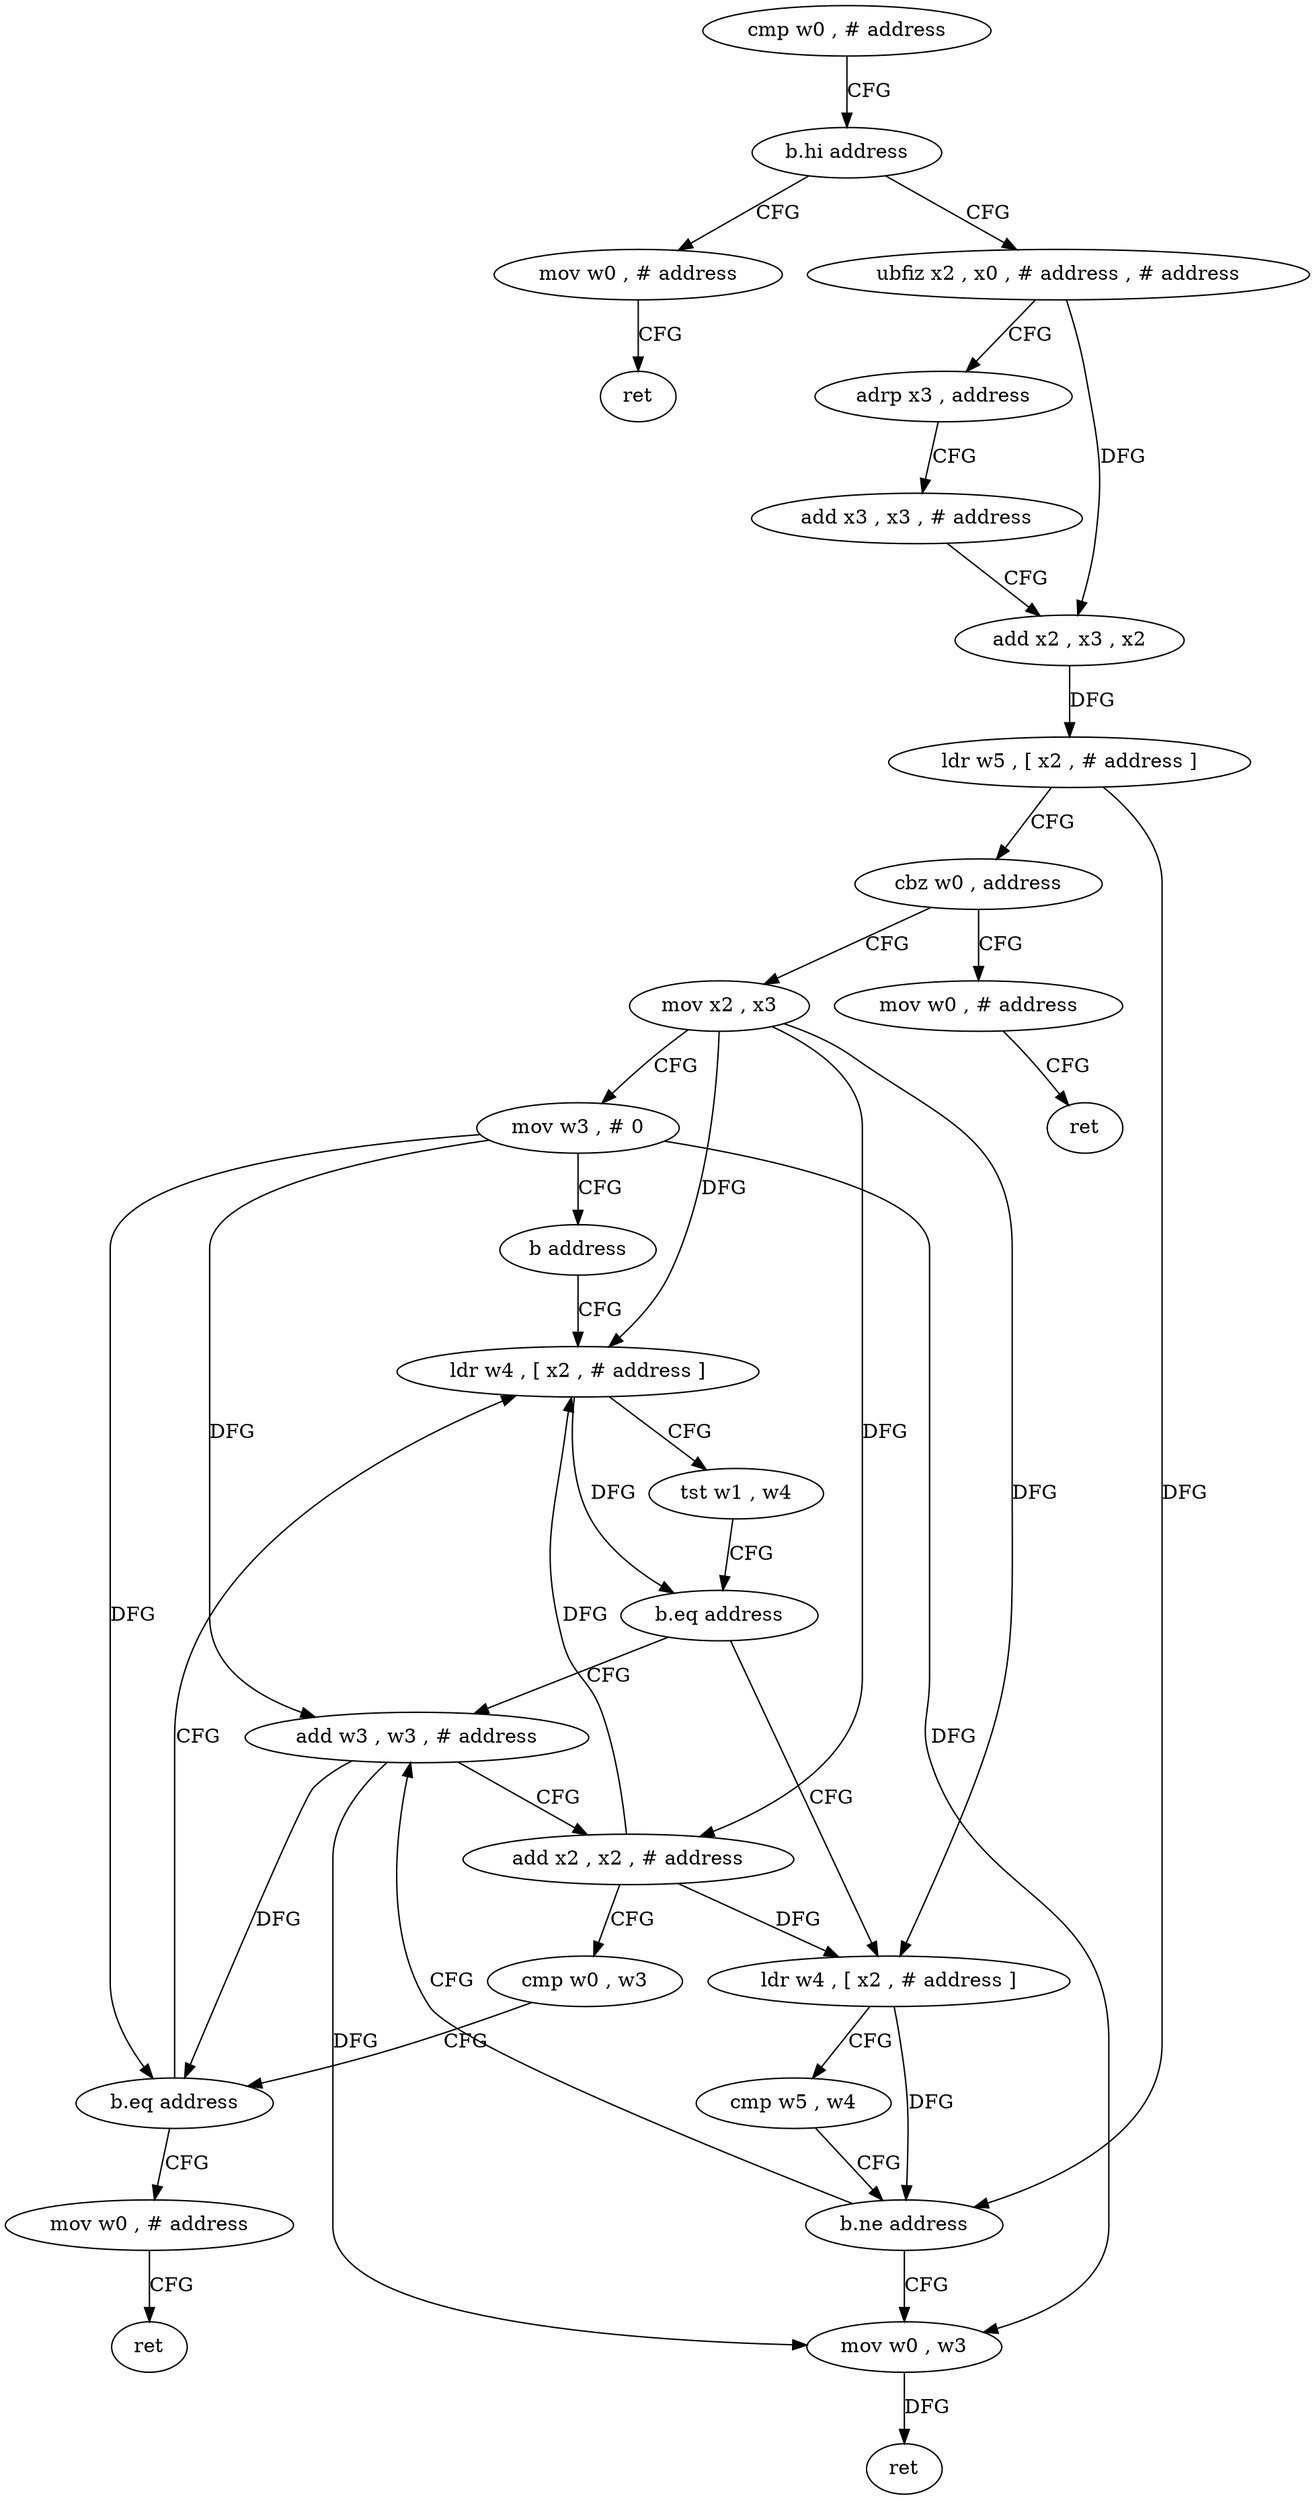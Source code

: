 digraph "func" {
"4267732" [label = "cmp w0 , # address" ]
"4267736" [label = "b.hi address" ]
"4267832" [label = "mov w0 , # address" ]
"4267740" [label = "ubfiz x2 , x0 , # address , # address" ]
"4267836" [label = "ret" ]
"4267744" [label = "adrp x3 , address" ]
"4267748" [label = "add x3 , x3 , # address" ]
"4267752" [label = "add x2 , x3 , x2" ]
"4267756" [label = "ldr w5 , [ x2 , # address ]" ]
"4267760" [label = "cbz w0 , address" ]
"4267840" [label = "mov w0 , # address" ]
"4267764" [label = "mov x2 , x3" ]
"4267844" [label = "ret" ]
"4267768" [label = "mov w3 , # 0" ]
"4267772" [label = "b address" ]
"4267792" [label = "ldr w4 , [ x2 , # address ]" ]
"4267796" [label = "tst w1 , w4" ]
"4267800" [label = "b.eq address" ]
"4267776" [label = "add w3 , w3 , # address" ]
"4267804" [label = "ldr w4 , [ x2 , # address ]" ]
"4267780" [label = "add x2 , x2 , # address" ]
"4267784" [label = "cmp w0 , w3" ]
"4267788" [label = "b.eq address" ]
"4267824" [label = "mov w0 , # address" ]
"4267808" [label = "cmp w5 , w4" ]
"4267812" [label = "b.ne address" ]
"4267816" [label = "mov w0 , w3" ]
"4267828" [label = "ret" ]
"4267820" [label = "ret" ]
"4267732" -> "4267736" [ label = "CFG" ]
"4267736" -> "4267832" [ label = "CFG" ]
"4267736" -> "4267740" [ label = "CFG" ]
"4267832" -> "4267836" [ label = "CFG" ]
"4267740" -> "4267744" [ label = "CFG" ]
"4267740" -> "4267752" [ label = "DFG" ]
"4267744" -> "4267748" [ label = "CFG" ]
"4267748" -> "4267752" [ label = "CFG" ]
"4267752" -> "4267756" [ label = "DFG" ]
"4267756" -> "4267760" [ label = "CFG" ]
"4267756" -> "4267812" [ label = "DFG" ]
"4267760" -> "4267840" [ label = "CFG" ]
"4267760" -> "4267764" [ label = "CFG" ]
"4267840" -> "4267844" [ label = "CFG" ]
"4267764" -> "4267768" [ label = "CFG" ]
"4267764" -> "4267792" [ label = "DFG" ]
"4267764" -> "4267780" [ label = "DFG" ]
"4267764" -> "4267804" [ label = "DFG" ]
"4267768" -> "4267772" [ label = "CFG" ]
"4267768" -> "4267776" [ label = "DFG" ]
"4267768" -> "4267788" [ label = "DFG" ]
"4267768" -> "4267816" [ label = "DFG" ]
"4267772" -> "4267792" [ label = "CFG" ]
"4267792" -> "4267796" [ label = "CFG" ]
"4267792" -> "4267800" [ label = "DFG" ]
"4267796" -> "4267800" [ label = "CFG" ]
"4267800" -> "4267776" [ label = "CFG" ]
"4267800" -> "4267804" [ label = "CFG" ]
"4267776" -> "4267780" [ label = "CFG" ]
"4267776" -> "4267788" [ label = "DFG" ]
"4267776" -> "4267816" [ label = "DFG" ]
"4267804" -> "4267808" [ label = "CFG" ]
"4267804" -> "4267812" [ label = "DFG" ]
"4267780" -> "4267784" [ label = "CFG" ]
"4267780" -> "4267792" [ label = "DFG" ]
"4267780" -> "4267804" [ label = "DFG" ]
"4267784" -> "4267788" [ label = "CFG" ]
"4267788" -> "4267824" [ label = "CFG" ]
"4267788" -> "4267792" [ label = "CFG" ]
"4267824" -> "4267828" [ label = "CFG" ]
"4267808" -> "4267812" [ label = "CFG" ]
"4267812" -> "4267776" [ label = "CFG" ]
"4267812" -> "4267816" [ label = "CFG" ]
"4267816" -> "4267820" [ label = "DFG" ]
}
